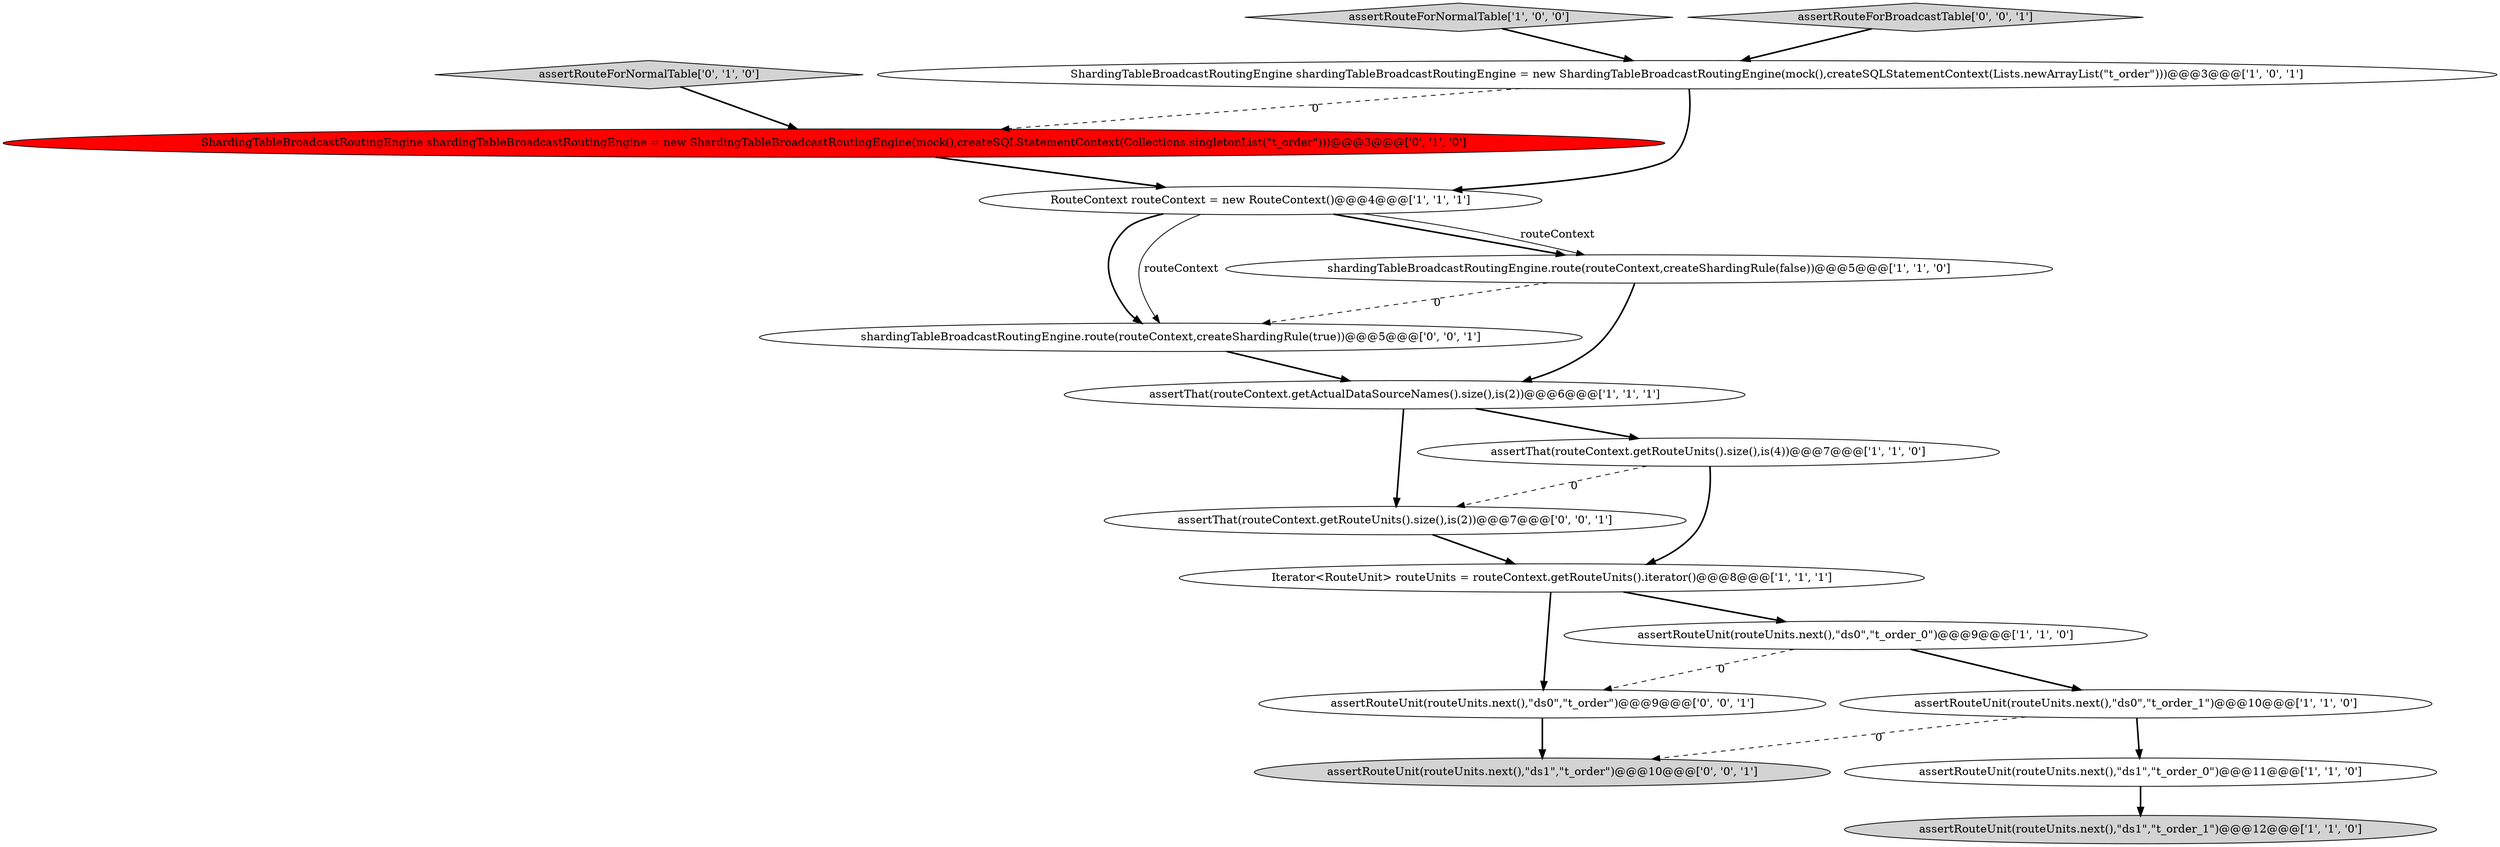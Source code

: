 digraph {
14 [style = filled, label = "assertThat(routeContext.getRouteUnits().size(),is(2))@@@7@@@['0', '0', '1']", fillcolor = white, shape = ellipse image = "AAA0AAABBB3BBB"];
17 [style = filled, label = "assertRouteUnit(routeUnits.next(),\"ds0\",\"t_order\")@@@9@@@['0', '0', '1']", fillcolor = white, shape = ellipse image = "AAA0AAABBB3BBB"];
2 [style = filled, label = "assertThat(routeContext.getActualDataSourceNames().size(),is(2))@@@6@@@['1', '1', '1']", fillcolor = white, shape = ellipse image = "AAA0AAABBB1BBB"];
6 [style = filled, label = "assertRouteUnit(routeUnits.next(),\"ds1\",\"t_order_1\")@@@12@@@['1', '1', '0']", fillcolor = lightgray, shape = ellipse image = "AAA0AAABBB1BBB"];
12 [style = filled, label = "assertRouteForNormalTable['0', '1', '0']", fillcolor = lightgray, shape = diamond image = "AAA0AAABBB2BBB"];
8 [style = filled, label = "ShardingTableBroadcastRoutingEngine shardingTableBroadcastRoutingEngine = new ShardingTableBroadcastRoutingEngine(mock(),createSQLStatementContext(Lists.newArrayList(\"t_order\")))@@@3@@@['1', '0', '1']", fillcolor = white, shape = ellipse image = "AAA0AAABBB1BBB"];
1 [style = filled, label = "assertRouteForNormalTable['1', '0', '0']", fillcolor = lightgray, shape = diamond image = "AAA0AAABBB1BBB"];
11 [style = filled, label = "ShardingTableBroadcastRoutingEngine shardingTableBroadcastRoutingEngine = new ShardingTableBroadcastRoutingEngine(mock(),createSQLStatementContext(Collections.singletonList(\"t_order\")))@@@3@@@['0', '1', '0']", fillcolor = red, shape = ellipse image = "AAA1AAABBB2BBB"];
7 [style = filled, label = "assertRouteUnit(routeUnits.next(),\"ds1\",\"t_order_0\")@@@11@@@['1', '1', '0']", fillcolor = white, shape = ellipse image = "AAA0AAABBB1BBB"];
4 [style = filled, label = "assertRouteUnit(routeUnits.next(),\"ds0\",\"t_order_0\")@@@9@@@['1', '1', '0']", fillcolor = white, shape = ellipse image = "AAA0AAABBB1BBB"];
0 [style = filled, label = "RouteContext routeContext = new RouteContext()@@@4@@@['1', '1', '1']", fillcolor = white, shape = ellipse image = "AAA0AAABBB1BBB"];
5 [style = filled, label = "Iterator<RouteUnit> routeUnits = routeContext.getRouteUnits().iterator()@@@8@@@['1', '1', '1']", fillcolor = white, shape = ellipse image = "AAA0AAABBB1BBB"];
15 [style = filled, label = "assertRouteUnit(routeUnits.next(),\"ds1\",\"t_order\")@@@10@@@['0', '0', '1']", fillcolor = lightgray, shape = ellipse image = "AAA0AAABBB3BBB"];
3 [style = filled, label = "assertThat(routeContext.getRouteUnits().size(),is(4))@@@7@@@['1', '1', '0']", fillcolor = white, shape = ellipse image = "AAA0AAABBB1BBB"];
16 [style = filled, label = "assertRouteForBroadcastTable['0', '0', '1']", fillcolor = lightgray, shape = diamond image = "AAA0AAABBB3BBB"];
10 [style = filled, label = "assertRouteUnit(routeUnits.next(),\"ds0\",\"t_order_1\")@@@10@@@['1', '1', '0']", fillcolor = white, shape = ellipse image = "AAA0AAABBB1BBB"];
13 [style = filled, label = "shardingTableBroadcastRoutingEngine.route(routeContext,createShardingRule(true))@@@5@@@['0', '0', '1']", fillcolor = white, shape = ellipse image = "AAA0AAABBB3BBB"];
9 [style = filled, label = "shardingTableBroadcastRoutingEngine.route(routeContext,createShardingRule(false))@@@5@@@['1', '1', '0']", fillcolor = white, shape = ellipse image = "AAA0AAABBB1BBB"];
10->15 [style = dashed, label="0"];
4->10 [style = bold, label=""];
0->9 [style = bold, label=""];
1->8 [style = bold, label=""];
0->13 [style = bold, label=""];
16->8 [style = bold, label=""];
4->17 [style = dashed, label="0"];
9->2 [style = bold, label=""];
2->3 [style = bold, label=""];
0->13 [style = solid, label="routeContext"];
12->11 [style = bold, label=""];
5->17 [style = bold, label=""];
10->7 [style = bold, label=""];
8->0 [style = bold, label=""];
3->5 [style = bold, label=""];
11->0 [style = bold, label=""];
2->14 [style = bold, label=""];
7->6 [style = bold, label=""];
5->4 [style = bold, label=""];
9->13 [style = dashed, label="0"];
17->15 [style = bold, label=""];
13->2 [style = bold, label=""];
0->9 [style = solid, label="routeContext"];
8->11 [style = dashed, label="0"];
3->14 [style = dashed, label="0"];
14->5 [style = bold, label=""];
}
